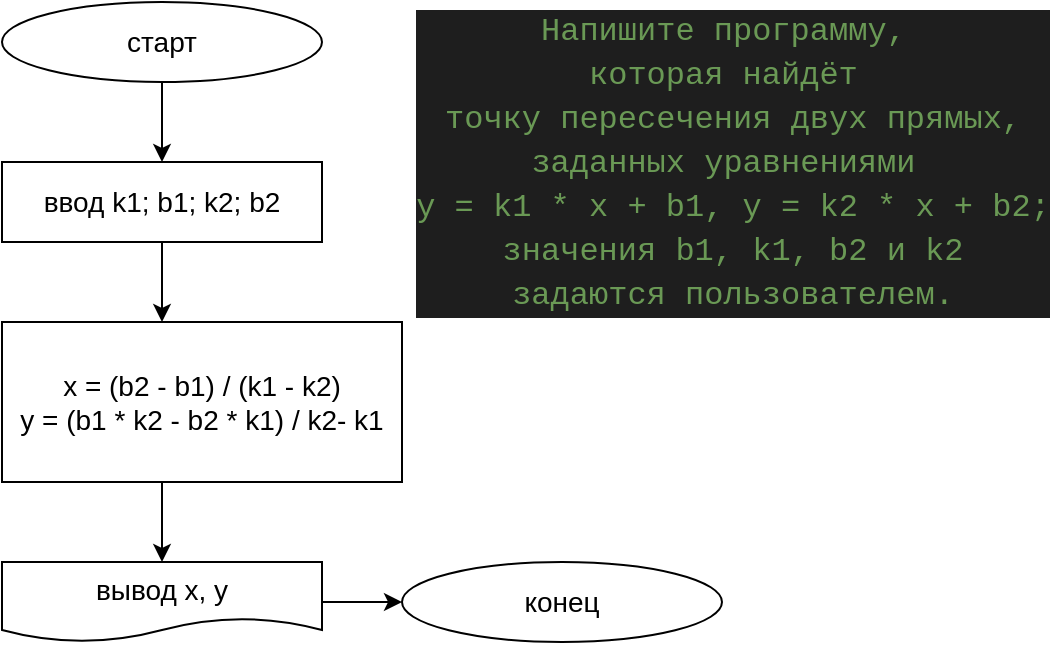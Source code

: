<mxfile>
    <diagram id="3ASoj86jLp8-zHA7EiCB" name="Страница 1">
        <mxGraphModel dx="1297" dy="733" grid="1" gridSize="10" guides="1" tooltips="1" connect="1" arrows="1" fold="1" page="1" pageScale="1" pageWidth="827" pageHeight="1169" math="0" shadow="0">
            <root>
                <mxCell id="QEQ65QHc5tZc81zY2ne--0"/>
                <mxCell id="QEQ65QHc5tZc81zY2ne--1" parent="QEQ65QHc5tZc81zY2ne--0"/>
                <mxCell id="6" style="edgeStyle=none;html=1;exitX=0.5;exitY=1;exitDx=0;exitDy=0;entryX=0.5;entryY=0;entryDx=0;entryDy=0;fontSize=14;" edge="1" parent="QEQ65QHc5tZc81zY2ne--1" source="0" target="2">
                    <mxGeometry relative="1" as="geometry"/>
                </mxCell>
                <mxCell id="0" value="&lt;span style=&quot;font-size: 14px&quot;&gt;старт&lt;/span&gt;" style="ellipse;whiteSpace=wrap;html=1;" vertex="1" parent="QEQ65QHc5tZc81zY2ne--1">
                    <mxGeometry x="40" y="40" width="160" height="40" as="geometry"/>
                </mxCell>
                <mxCell id="1" value="&lt;div style=&quot;color: rgb(212 , 212 , 212) ; background-color: rgb(30 , 30 , 30) ; font-family: &amp;#34;consolas&amp;#34; , &amp;#34;courier new&amp;#34; , monospace ; font-size: 16px ; line-height: 22px&quot;&gt;&lt;div&gt;&lt;span style=&quot;color: #6a9955&quot;&gt;Напишите программу,&amp;nbsp;&lt;/span&gt;&lt;/div&gt;&lt;div&gt;&lt;span style=&quot;color: #6a9955&quot;&gt;которая&amp;nbsp;&lt;/span&gt;&lt;span style=&quot;color: rgb(106 , 153 , 85)&quot;&gt;найдёт&amp;nbsp;&lt;/span&gt;&lt;/div&gt;&lt;div&gt;&lt;span style=&quot;color: rgb(106 , 153 , 85)&quot;&gt;точку пересечения двух прямых,&lt;/span&gt;&lt;/div&gt;&lt;div&gt;&lt;span style=&quot;color: #6a9955&quot;&gt;заданных уравнениями&amp;nbsp;&lt;/span&gt;&lt;/div&gt;&lt;div&gt;&lt;span style=&quot;color: #6a9955&quot;&gt;y = k1 * x + b1, y = k2 * x + b2;&lt;/span&gt;&lt;/div&gt;&lt;div&gt;&lt;span style=&quot;color: #6a9955&quot;&gt;&amp;nbsp;значения b1, k1, b2 и k2&amp;nbsp;&lt;/span&gt;&lt;/div&gt;&lt;div&gt;&lt;span style=&quot;color: #6a9955&quot;&gt;задаются пользователем.&lt;/span&gt;&lt;/div&gt;&lt;/div&gt;" style="text;html=1;align=center;verticalAlign=middle;resizable=0;points=[];autosize=1;strokeColor=none;fillColor=none;" vertex="1" parent="QEQ65QHc5tZc81zY2ne--1">
                    <mxGeometry x="250" y="40" width="310" height="160" as="geometry"/>
                </mxCell>
                <mxCell id="7" style="edgeStyle=none;html=1;exitX=0.5;exitY=1;exitDx=0;exitDy=0;entryX=0.4;entryY=0;entryDx=0;entryDy=0;entryPerimeter=0;fontSize=14;" edge="1" parent="QEQ65QHc5tZc81zY2ne--1" source="2" target="3">
                    <mxGeometry relative="1" as="geometry"/>
                </mxCell>
                <mxCell id="2" value="ввод k1; b1; k2; b2" style="rounded=0;whiteSpace=wrap;html=1;fontSize=14;" vertex="1" parent="QEQ65QHc5tZc81zY2ne--1">
                    <mxGeometry x="40" y="120" width="160" height="40" as="geometry"/>
                </mxCell>
                <mxCell id="8" style="edgeStyle=none;html=1;entryX=0.5;entryY=0;entryDx=0;entryDy=0;fontSize=14;" edge="1" parent="QEQ65QHc5tZc81zY2ne--1" target="4">
                    <mxGeometry relative="1" as="geometry">
                        <mxPoint x="120" y="280" as="sourcePoint"/>
                    </mxGeometry>
                </mxCell>
                <mxCell id="3" value="x = (b2 - b1) / (k1 - k2)&lt;br&gt;y = (b1 * k2 - b2 * k1) / k2- k1" style="rounded=0;whiteSpace=wrap;html=1;fontSize=14;" vertex="1" parent="QEQ65QHc5tZc81zY2ne--1">
                    <mxGeometry x="40" y="200" width="200" height="80" as="geometry"/>
                </mxCell>
                <mxCell id="9" style="edgeStyle=none;html=1;exitX=1;exitY=0.5;exitDx=0;exitDy=0;entryX=0;entryY=0.5;entryDx=0;entryDy=0;fontSize=14;" edge="1" parent="QEQ65QHc5tZc81zY2ne--1" source="4" target="5">
                    <mxGeometry relative="1" as="geometry"/>
                </mxCell>
                <mxCell id="4" value="вывод x, y" style="shape=document;whiteSpace=wrap;html=1;boundedLbl=1;fontSize=14;" vertex="1" parent="QEQ65QHc5tZc81zY2ne--1">
                    <mxGeometry x="40" y="320" width="160" height="40" as="geometry"/>
                </mxCell>
                <mxCell id="5" value="&lt;font style=&quot;font-size: 14px&quot;&gt;конец&lt;/font&gt;" style="ellipse;whiteSpace=wrap;html=1;" vertex="1" parent="QEQ65QHc5tZc81zY2ne--1">
                    <mxGeometry x="240" y="320" width="160" height="40" as="geometry"/>
                </mxCell>
            </root>
        </mxGraphModel>
    </diagram>
</mxfile>